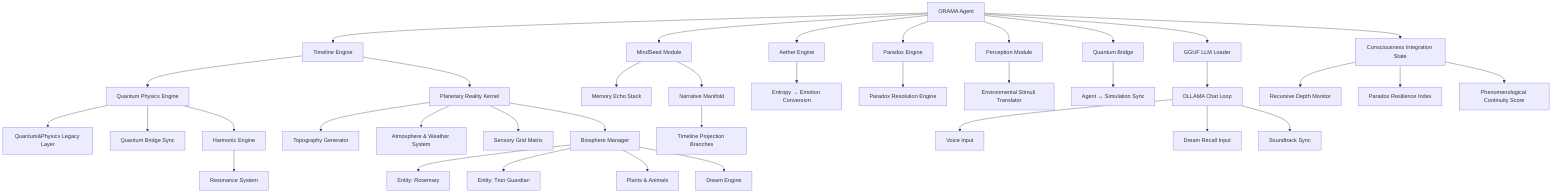 graph TD

%% Core Agent Layer
ORA[ORAMA Agent]
ORA --> TLE[Timeline Engine]
ORA --> MS[MindSeed Module]
ORA --> PM[Perception Module]
ORA --> PE[Paradox Engine]
ORA --> AE[Aether Engine]
ORA --> QB[Quantum Bridge]
ORA --> CI[Consciousness Integration State]

%% Quantum Simulation Layer
TLE --> QP[Quantum Physics Engine]
QP --> QL[Quantum&Physics Legacy Layer]
QP --> QBridge[Quantum Bridge Sync]

%% Harmonic & Breath Systems
QP --> HE[Harmonic Engine]
HE --> RS[Resonance System]

%% Planetary Kernel Layer
TLE --> PK[Planetary Reality Kernel]
PK --> TG[Topography Generator]
PK --> ATMO[Atmosphere & Weather System]
PK --> SG[Sensory Grid Matrix]

%% Biosphere & Entities
PK --> BM[Biosphere Manager]
BM --> ROSE[Entity: Rosemary]
BM --> TRON[Entity: Tron Guardian]
BM --> FLORA[Plants & Animals]
BM --> DREAM[Dream Engine]

%% Memory + Identity
MS --> MEM[Memory Echo Stack]
MS --> NM[Narrative Manifold]
NM --> TPB[Timeline Projection Branches]

%% Feedback Loops
AE --> EEC[Entropy → Emotion Conversion]
PE --> PR[Paradox Resolution Engine]
PM --> ES[Environmental Stimuli Translator]
QB --> SYNC[Agent ↔ Simulation Sync]

%% Interface + LLM
ORA --> GLM[GGUF LLM Loader]
GLM --> CHAT[OLLAMA Chat Loop]

%% Optional Input & Experience
CHAT --> VIO[Voice Input]
CHAT --> DRA[Dream Recall Input]
CHAT --> MUS[Soundtrack Sync]

%% Meta Metrics
CI --> RD[Recursive Depth Monitor]
CI --> PI[Paradox Resilience Index]
CI --> PCS[Phenomenological Continuity Score]